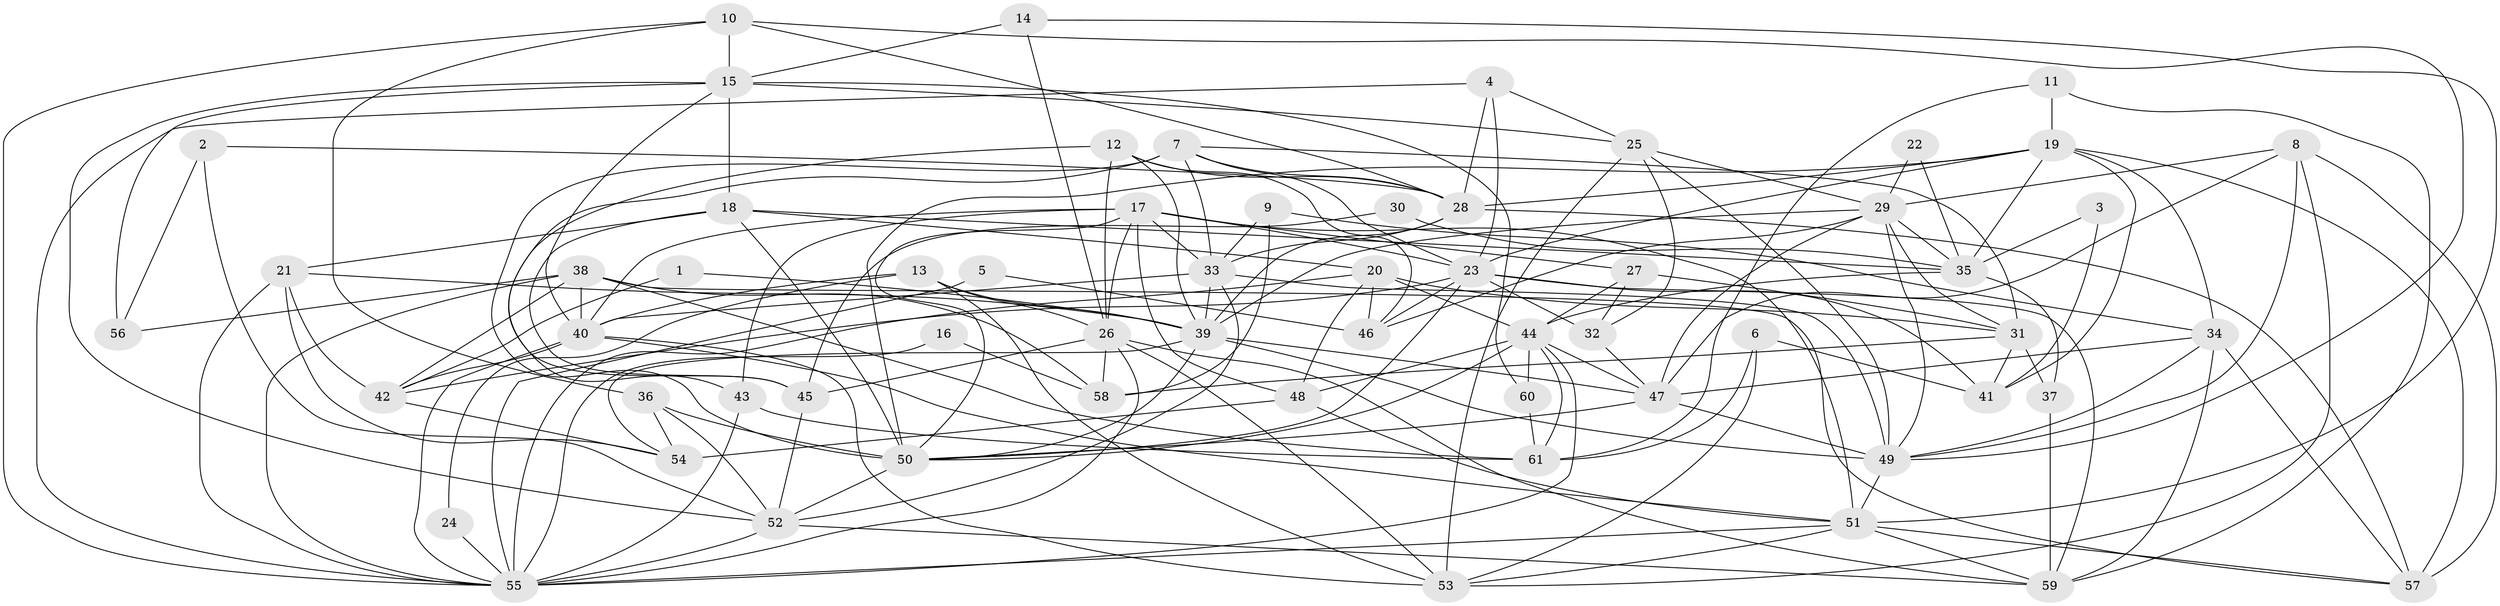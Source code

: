 // original degree distribution, {7: 0.05785123966942149, 4: 0.2975206611570248, 5: 0.1487603305785124, 2: 0.18181818181818182, 6: 0.09090909090909091, 3: 0.2066115702479339, 8: 0.01652892561983471}
// Generated by graph-tools (version 1.1) at 2025/50/03/09/25 03:50:04]
// undirected, 61 vertices, 177 edges
graph export_dot {
graph [start="1"]
  node [color=gray90,style=filled];
  1;
  2;
  3;
  4;
  5;
  6;
  7;
  8;
  9;
  10;
  11;
  12;
  13;
  14;
  15;
  16;
  17;
  18;
  19;
  20;
  21;
  22;
  23;
  24;
  25;
  26;
  27;
  28;
  29;
  30;
  31;
  32;
  33;
  34;
  35;
  36;
  37;
  38;
  39;
  40;
  41;
  42;
  43;
  44;
  45;
  46;
  47;
  48;
  49;
  50;
  51;
  52;
  53;
  54;
  55;
  56;
  57;
  58;
  59;
  60;
  61;
  1 -- 39 [weight=1.0];
  1 -- 42 [weight=1.0];
  2 -- 28 [weight=1.0];
  2 -- 52 [weight=1.0];
  2 -- 56 [weight=1.0];
  3 -- 35 [weight=1.0];
  3 -- 41 [weight=1.0];
  4 -- 23 [weight=1.0];
  4 -- 25 [weight=1.0];
  4 -- 28 [weight=1.0];
  4 -- 55 [weight=1.0];
  5 -- 46 [weight=1.0];
  5 -- 55 [weight=1.0];
  6 -- 41 [weight=1.0];
  6 -- 53 [weight=1.0];
  6 -- 61 [weight=1.0];
  7 -- 23 [weight=1.0];
  7 -- 28 [weight=1.0];
  7 -- 31 [weight=1.0];
  7 -- 33 [weight=1.0];
  7 -- 43 [weight=1.0];
  7 -- 50 [weight=1.0];
  8 -- 29 [weight=1.0];
  8 -- 47 [weight=1.0];
  8 -- 49 [weight=1.0];
  8 -- 53 [weight=1.0];
  8 -- 57 [weight=1.0];
  9 -- 33 [weight=1.0];
  9 -- 34 [weight=1.0];
  9 -- 58 [weight=1.0];
  10 -- 15 [weight=1.0];
  10 -- 28 [weight=1.0];
  10 -- 36 [weight=1.0];
  10 -- 49 [weight=1.0];
  10 -- 55 [weight=1.0];
  11 -- 19 [weight=1.0];
  11 -- 59 [weight=1.0];
  11 -- 61 [weight=1.0];
  12 -- 26 [weight=1.0];
  12 -- 28 [weight=1.0];
  12 -- 39 [weight=1.0];
  12 -- 45 [weight=1.0];
  12 -- 46 [weight=1.0];
  13 -- 24 [weight=1.0];
  13 -- 26 [weight=1.0];
  13 -- 39 [weight=1.0];
  13 -- 40 [weight=1.0];
  13 -- 53 [weight=1.0];
  14 -- 15 [weight=1.0];
  14 -- 26 [weight=1.0];
  14 -- 51 [weight=1.0];
  15 -- 18 [weight=1.0];
  15 -- 25 [weight=1.0];
  15 -- 40 [weight=1.0];
  15 -- 52 [weight=1.0];
  15 -- 56 [weight=1.0];
  15 -- 60 [weight=1.0];
  16 -- 55 [weight=1.0];
  16 -- 58 [weight=1.0];
  17 -- 23 [weight=1.0];
  17 -- 26 [weight=1.0];
  17 -- 27 [weight=1.0];
  17 -- 33 [weight=1.0];
  17 -- 40 [weight=1.0];
  17 -- 43 [weight=1.0];
  17 -- 48 [weight=1.0];
  17 -- 50 [weight=1.0];
  17 -- 51 [weight=1.0];
  18 -- 20 [weight=1.0];
  18 -- 21 [weight=1.0];
  18 -- 35 [weight=1.0];
  18 -- 45 [weight=1.0];
  18 -- 50 [weight=1.0];
  19 -- 23 [weight=1.0];
  19 -- 28 [weight=1.0];
  19 -- 34 [weight=1.0];
  19 -- 35 [weight=1.0];
  19 -- 41 [weight=1.0];
  19 -- 50 [weight=1.0];
  19 -- 57 [weight=1.0];
  20 -- 31 [weight=1.0];
  20 -- 44 [weight=1.0];
  20 -- 46 [weight=1.0];
  20 -- 48 [weight=1.0];
  20 -- 55 [weight=1.0];
  21 -- 39 [weight=1.0];
  21 -- 42 [weight=1.0];
  21 -- 54 [weight=1.0];
  21 -- 55 [weight=1.0];
  22 -- 29 [weight=1.0];
  22 -- 35 [weight=1.0];
  23 -- 32 [weight=1.0];
  23 -- 41 [weight=1.0];
  23 -- 42 [weight=1.0];
  23 -- 46 [weight=1.0];
  23 -- 50 [weight=1.0];
  23 -- 59 [weight=1.0];
  24 -- 55 [weight=1.0];
  25 -- 29 [weight=1.0];
  25 -- 32 [weight=1.0];
  25 -- 49 [weight=1.0];
  25 -- 53 [weight=1.0];
  26 -- 45 [weight=1.0];
  26 -- 53 [weight=1.0];
  26 -- 55 [weight=1.0];
  26 -- 58 [weight=1.0];
  26 -- 59 [weight=1.0];
  27 -- 31 [weight=1.0];
  27 -- 32 [weight=1.0];
  27 -- 44 [weight=1.0];
  28 -- 33 [weight=1.0];
  28 -- 39 [weight=1.0];
  28 -- 57 [weight=1.0];
  29 -- 31 [weight=1.0];
  29 -- 35 [weight=1.0];
  29 -- 39 [weight=1.0];
  29 -- 46 [weight=1.0];
  29 -- 47 [weight=1.0];
  29 -- 49 [weight=1.0];
  30 -- 35 [weight=1.0];
  30 -- 45 [weight=1.0];
  31 -- 37 [weight=1.0];
  31 -- 41 [weight=1.0];
  31 -- 58 [weight=1.0];
  32 -- 47 [weight=1.0];
  33 -- 39 [weight=1.0];
  33 -- 40 [weight=1.0];
  33 -- 49 [weight=1.0];
  33 -- 52 [weight=1.0];
  34 -- 47 [weight=1.0];
  34 -- 49 [weight=1.0];
  34 -- 57 [weight=1.0];
  34 -- 59 [weight=1.0];
  35 -- 37 [weight=1.0];
  35 -- 44 [weight=1.0];
  36 -- 50 [weight=1.0];
  36 -- 52 [weight=2.0];
  36 -- 54 [weight=1.0];
  37 -- 59 [weight=1.0];
  38 -- 40 [weight=1.0];
  38 -- 42 [weight=1.0];
  38 -- 55 [weight=1.0];
  38 -- 56 [weight=1.0];
  38 -- 57 [weight=1.0];
  38 -- 58 [weight=1.0];
  38 -- 61 [weight=1.0];
  39 -- 47 [weight=1.0];
  39 -- 49 [weight=1.0];
  39 -- 50 [weight=1.0];
  39 -- 54 [weight=1.0];
  40 -- 42 [weight=1.0];
  40 -- 51 [weight=1.0];
  40 -- 53 [weight=1.0];
  40 -- 55 [weight=1.0];
  42 -- 54 [weight=1.0];
  43 -- 55 [weight=1.0];
  43 -- 61 [weight=1.0];
  44 -- 47 [weight=1.0];
  44 -- 48 [weight=1.0];
  44 -- 50 [weight=1.0];
  44 -- 55 [weight=1.0];
  44 -- 60 [weight=1.0];
  44 -- 61 [weight=1.0];
  45 -- 52 [weight=1.0];
  47 -- 49 [weight=2.0];
  47 -- 50 [weight=1.0];
  48 -- 51 [weight=1.0];
  48 -- 54 [weight=1.0];
  49 -- 51 [weight=2.0];
  50 -- 52 [weight=1.0];
  51 -- 53 [weight=1.0];
  51 -- 55 [weight=1.0];
  51 -- 57 [weight=1.0];
  51 -- 59 [weight=1.0];
  52 -- 55 [weight=1.0];
  52 -- 59 [weight=1.0];
  60 -- 61 [weight=1.0];
}
